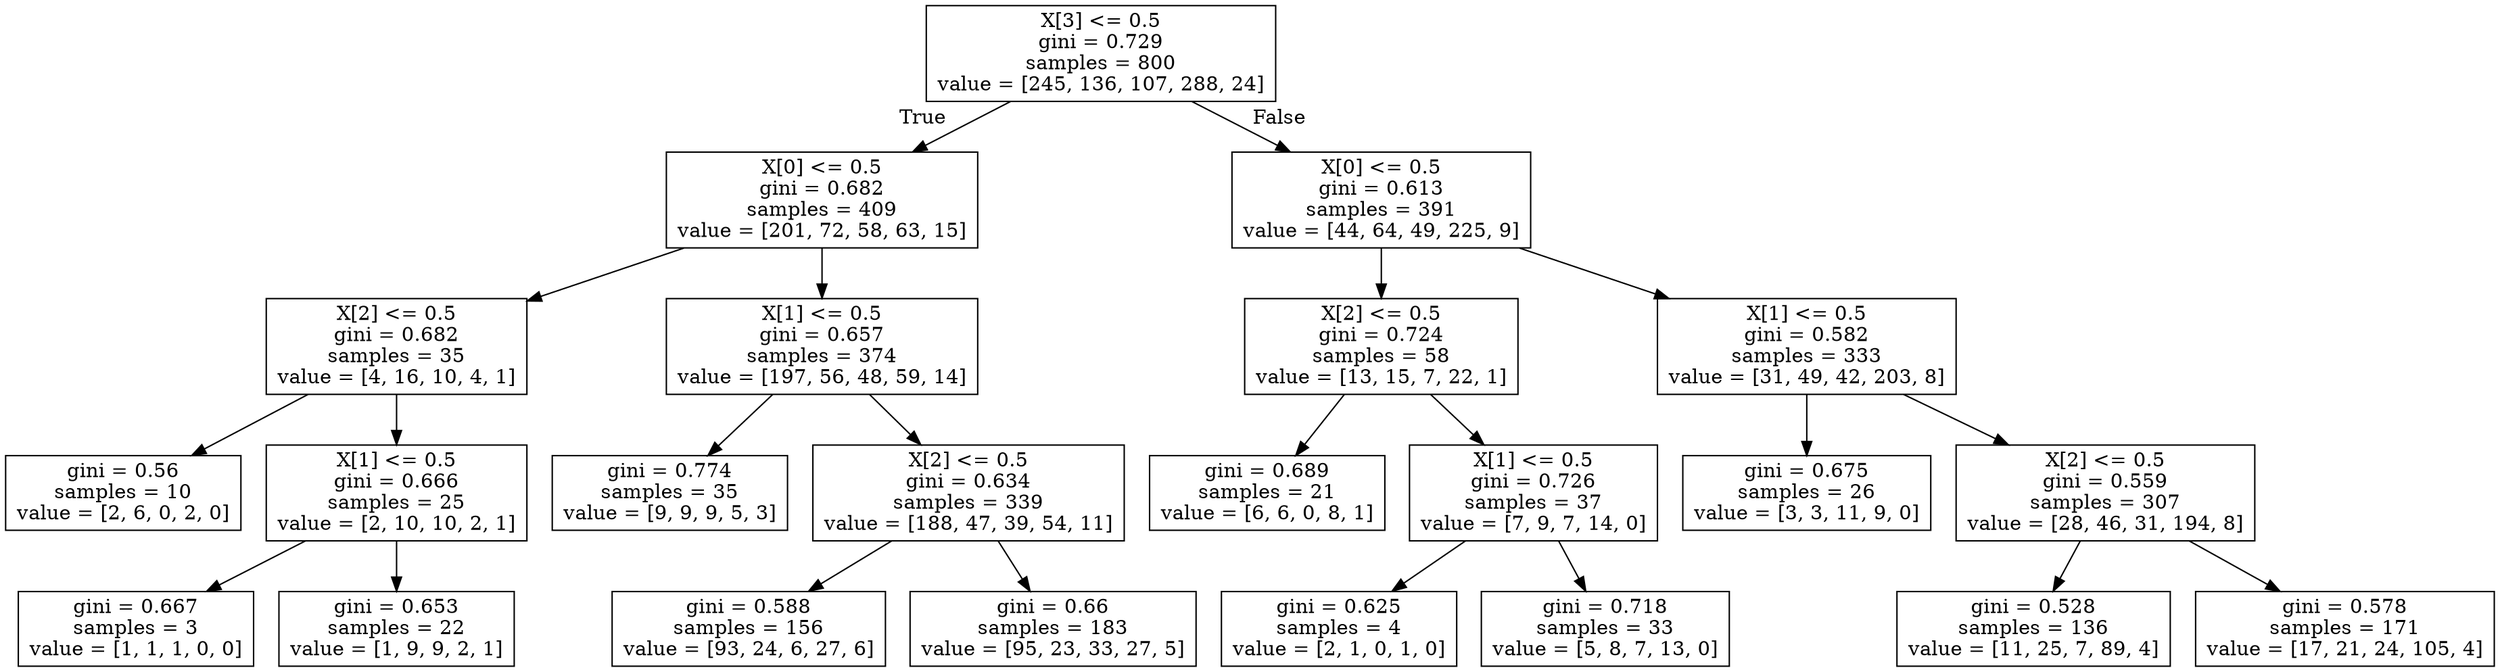 digraph Tree {
node [shape=box] ;
0 [label="X[3] <= 0.5\ngini = 0.729\nsamples = 800\nvalue = [245, 136, 107, 288, 24]"] ;
1 [label="X[0] <= 0.5\ngini = 0.682\nsamples = 409\nvalue = [201, 72, 58, 63, 15]"] ;
0 -> 1 [labeldistance=2.5, labelangle=45, headlabel="True"] ;
2 [label="X[2] <= 0.5\ngini = 0.682\nsamples = 35\nvalue = [4, 16, 10, 4, 1]"] ;
1 -> 2 ;
3 [label="gini = 0.56\nsamples = 10\nvalue = [2, 6, 0, 2, 0]"] ;
2 -> 3 ;
4 [label="X[1] <= 0.5\ngini = 0.666\nsamples = 25\nvalue = [2, 10, 10, 2, 1]"] ;
2 -> 4 ;
5 [label="gini = 0.667\nsamples = 3\nvalue = [1, 1, 1, 0, 0]"] ;
4 -> 5 ;
6 [label="gini = 0.653\nsamples = 22\nvalue = [1, 9, 9, 2, 1]"] ;
4 -> 6 ;
7 [label="X[1] <= 0.5\ngini = 0.657\nsamples = 374\nvalue = [197, 56, 48, 59, 14]"] ;
1 -> 7 ;
8 [label="gini = 0.774\nsamples = 35\nvalue = [9, 9, 9, 5, 3]"] ;
7 -> 8 ;
9 [label="X[2] <= 0.5\ngini = 0.634\nsamples = 339\nvalue = [188, 47, 39, 54, 11]"] ;
7 -> 9 ;
10 [label="gini = 0.588\nsamples = 156\nvalue = [93, 24, 6, 27, 6]"] ;
9 -> 10 ;
11 [label="gini = 0.66\nsamples = 183\nvalue = [95, 23, 33, 27, 5]"] ;
9 -> 11 ;
12 [label="X[0] <= 0.5\ngini = 0.613\nsamples = 391\nvalue = [44, 64, 49, 225, 9]"] ;
0 -> 12 [labeldistance=2.5, labelangle=-45, headlabel="False"] ;
13 [label="X[2] <= 0.5\ngini = 0.724\nsamples = 58\nvalue = [13, 15, 7, 22, 1]"] ;
12 -> 13 ;
14 [label="gini = 0.689\nsamples = 21\nvalue = [6, 6, 0, 8, 1]"] ;
13 -> 14 ;
15 [label="X[1] <= 0.5\ngini = 0.726\nsamples = 37\nvalue = [7, 9, 7, 14, 0]"] ;
13 -> 15 ;
16 [label="gini = 0.625\nsamples = 4\nvalue = [2, 1, 0, 1, 0]"] ;
15 -> 16 ;
17 [label="gini = 0.718\nsamples = 33\nvalue = [5, 8, 7, 13, 0]"] ;
15 -> 17 ;
18 [label="X[1] <= 0.5\ngini = 0.582\nsamples = 333\nvalue = [31, 49, 42, 203, 8]"] ;
12 -> 18 ;
19 [label="gini = 0.675\nsamples = 26\nvalue = [3, 3, 11, 9, 0]"] ;
18 -> 19 ;
20 [label="X[2] <= 0.5\ngini = 0.559\nsamples = 307\nvalue = [28, 46, 31, 194, 8]"] ;
18 -> 20 ;
21 [label="gini = 0.528\nsamples = 136\nvalue = [11, 25, 7, 89, 4]"] ;
20 -> 21 ;
22 [label="gini = 0.578\nsamples = 171\nvalue = [17, 21, 24, 105, 4]"] ;
20 -> 22 ;
}